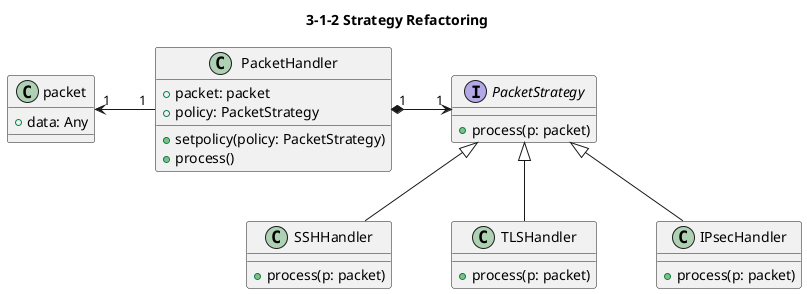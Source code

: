 @startuml
' Settings
' ============================

' use +,#,- instead of icons
'skinparam classAttributeIconSize 0

' horizontal distance in px
skinparam nodesep 60 

' vertical distance in px
skinparam ranksep 50

' use only straight lines (ortho/polyline)
'skinparam linetype polyline

' title
title 3-1-2 Strategy Refactoring



' Abstract Classes
' ============================
class PacketHandler{
    +packet: packet
    +policy: PacketStrategy

    +setpolicy(policy: PacketStrategy)
    +process()
}

interface PacketStrategy{
    +process(p: packet)
}

' Concrete Classes
' ============================
class packet{
    +data: Any
}

class SSHHandler{
    +process(p: packet)
}

class TLSHandler{
    +process(p: packet)
}

class IPsecHandler{
    +process(p: packet)
}


' Relations
' ================================
PacketHandler "1" *-r-> "1" PacketStrategy
PacketHandler "1" -l-> "1" packet

SSHHandler -u-|> PacketStrategy
TLSHandler -u-|> PacketStrategy
IPsecHandler -u-|> PacketStrategy
@enduml